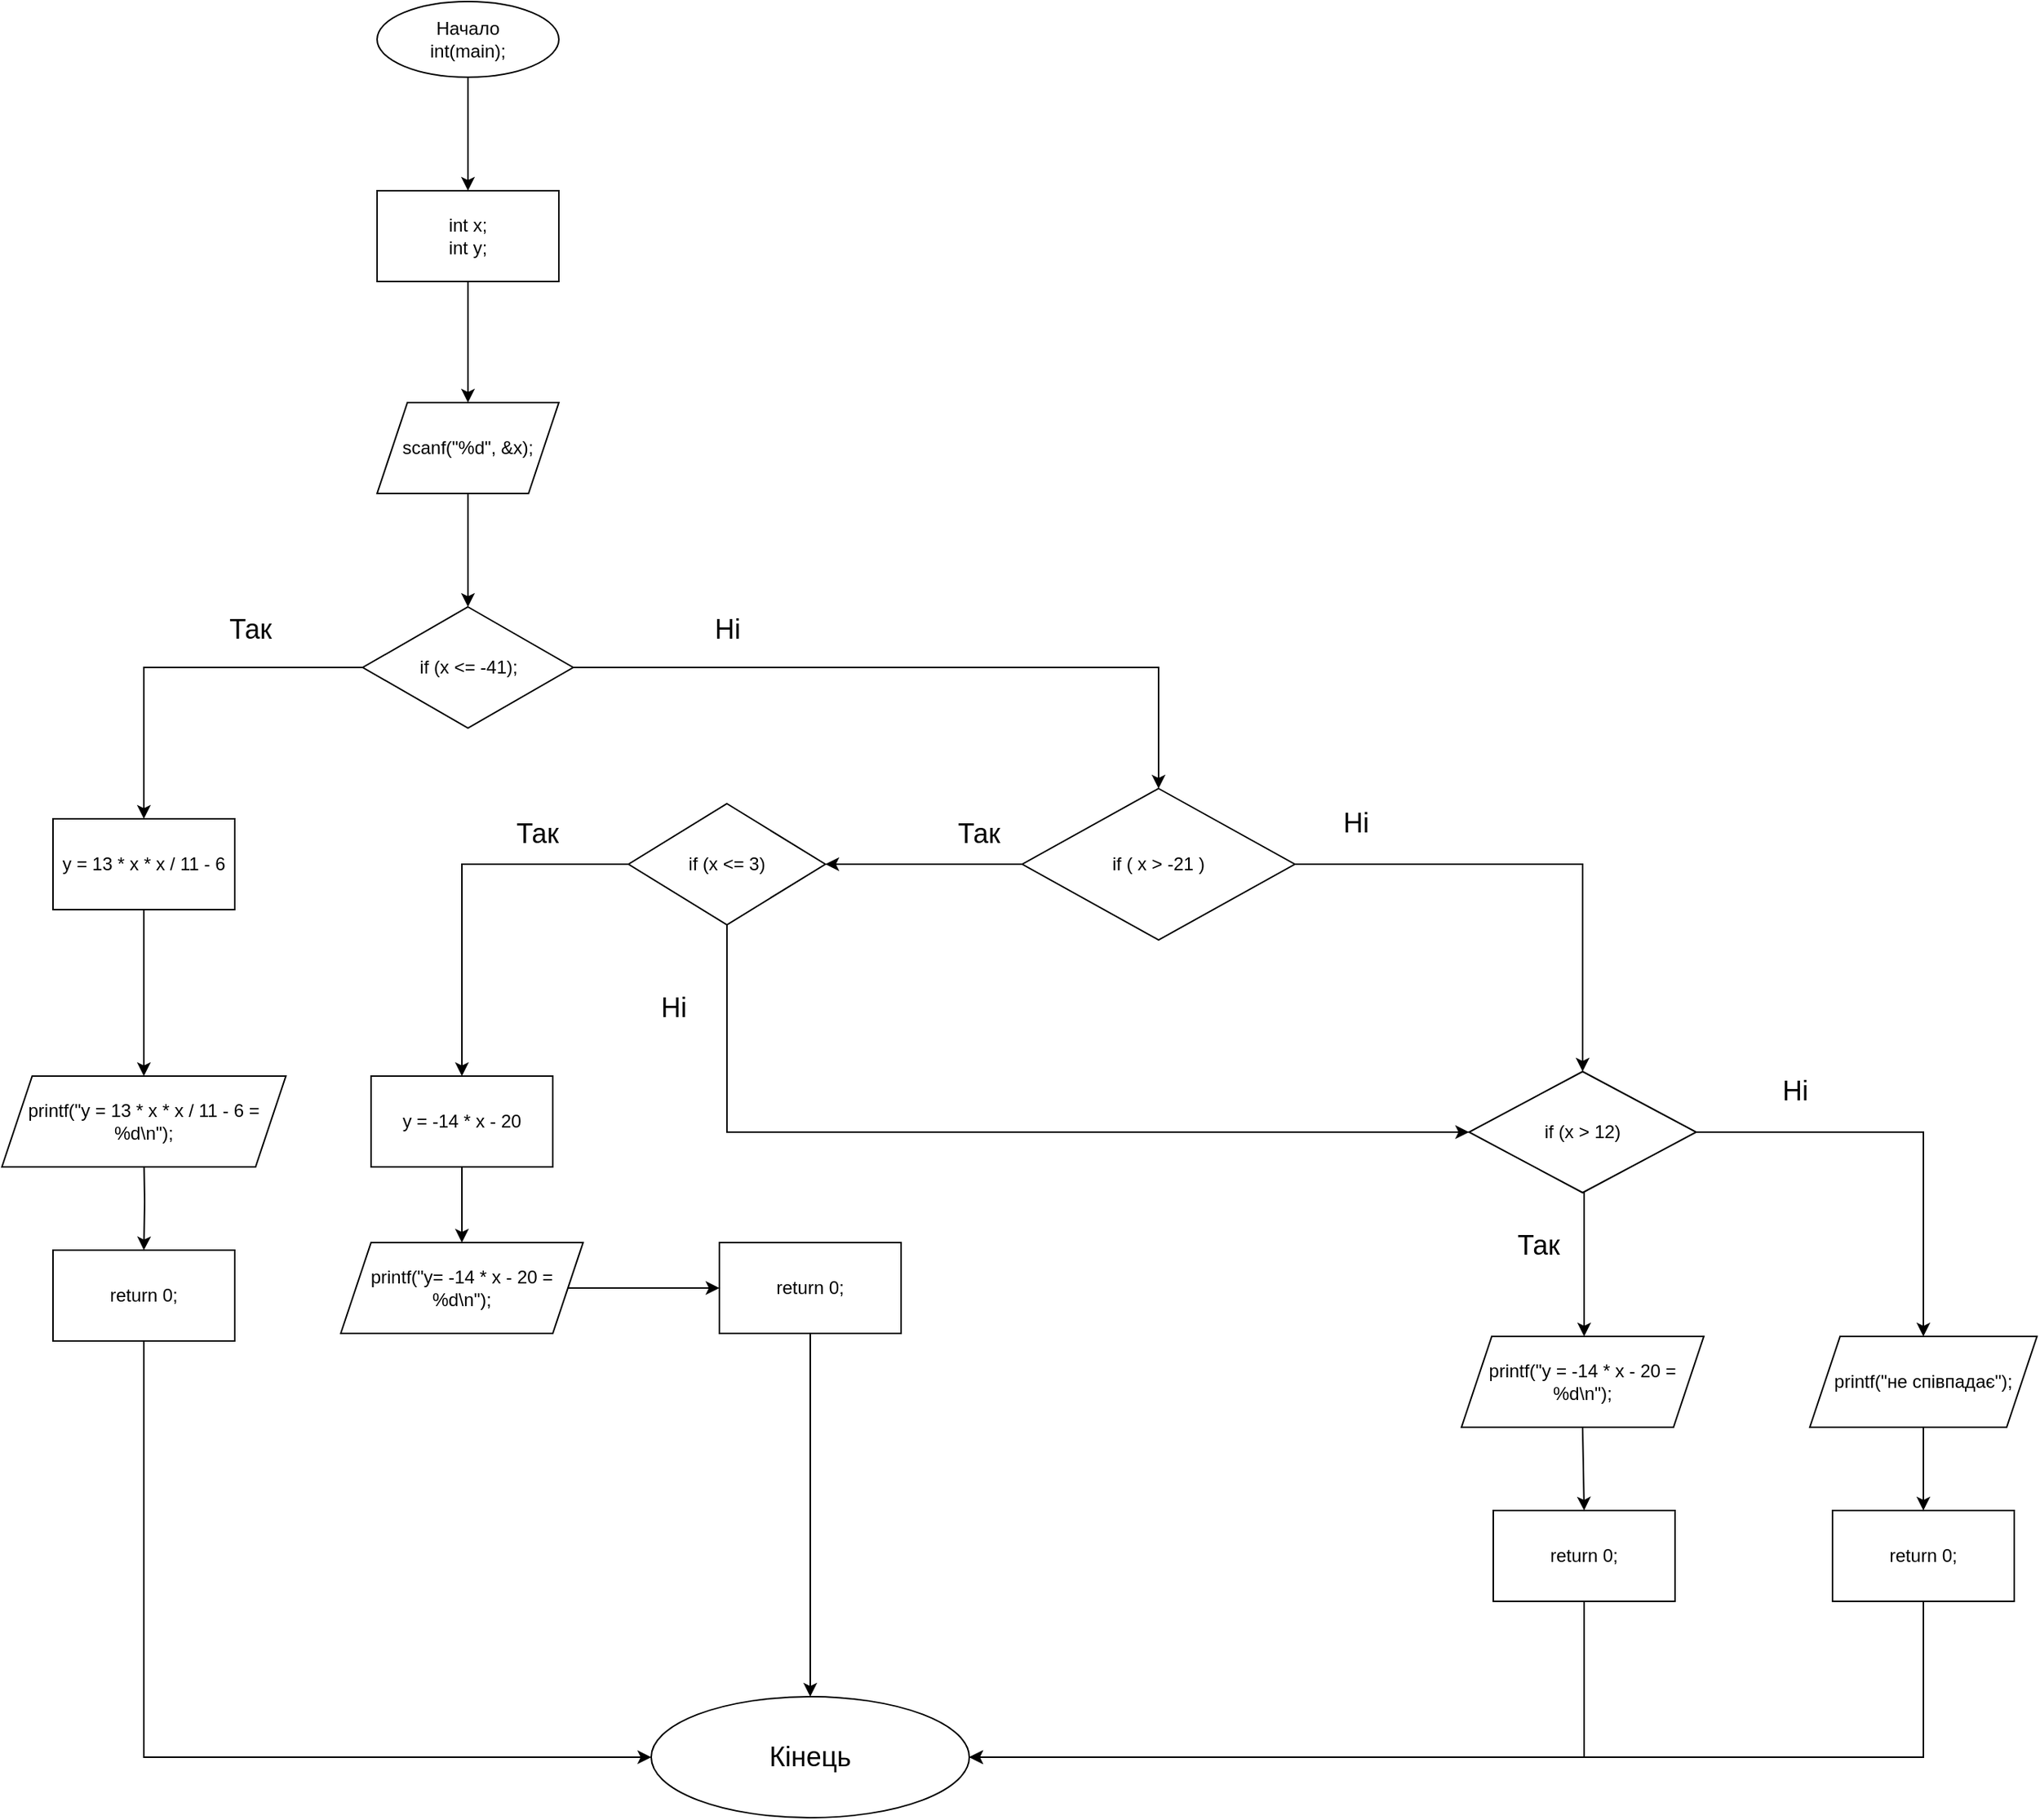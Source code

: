<mxfile version="28.2.5">
  <diagram name="Страница — 1" id="m0ZYANoeURFRTI81srfh">
    <mxGraphModel dx="2622" dy="1710" grid="1" gridSize="10" guides="1" tooltips="1" connect="1" arrows="1" fold="1" page="1" pageScale="1" pageWidth="1654" pageHeight="2336" math="0" shadow="0">
      <root>
        <mxCell id="0" />
        <mxCell id="1" parent="0" />
        <mxCell id="Rk34eifq8i1-w1Y0F80B-3" value="" style="edgeStyle=orthogonalEdgeStyle;rounded=0;orthogonalLoop=1;jettySize=auto;html=1;fontSize=12;strokeWidth=1;" parent="1" source="Rk34eifq8i1-w1Y0F80B-1" target="Rk34eifq8i1-w1Y0F80B-2" edge="1">
          <mxGeometry relative="1" as="geometry" />
        </mxCell>
        <mxCell id="Rk34eifq8i1-w1Y0F80B-1" value="&lt;div&gt;Начало&lt;/div&gt;&lt;div&gt;int(main);&lt;/div&gt;" style="ellipse;whiteSpace=wrap;html=1;fontSize=12;strokeWidth=1;" parent="1" vertex="1">
          <mxGeometry x="324" y="110" width="120" height="50" as="geometry" />
        </mxCell>
        <mxCell id="Rk34eifq8i1-w1Y0F80B-5" value="" style="edgeStyle=orthogonalEdgeStyle;rounded=0;orthogonalLoop=1;jettySize=auto;html=1;fontSize=12;strokeWidth=1;" parent="1" source="Rk34eifq8i1-w1Y0F80B-2" target="Rk34eifq8i1-w1Y0F80B-4" edge="1">
          <mxGeometry relative="1" as="geometry" />
        </mxCell>
        <mxCell id="Rk34eifq8i1-w1Y0F80B-2" value="&lt;div&gt;int x;&lt;/div&gt;int y;" style="whiteSpace=wrap;html=1;fontSize=12;strokeWidth=1;" parent="1" vertex="1">
          <mxGeometry x="324" y="235" width="120" height="60" as="geometry" />
        </mxCell>
        <mxCell id="Rk34eifq8i1-w1Y0F80B-7" value="" style="edgeStyle=orthogonalEdgeStyle;rounded=0;orthogonalLoop=1;jettySize=auto;html=1;fontSize=12;strokeWidth=1;" parent="1" source="Rk34eifq8i1-w1Y0F80B-4" target="Rk34eifq8i1-w1Y0F80B-6" edge="1">
          <mxGeometry relative="1" as="geometry" />
        </mxCell>
        <mxCell id="Rk34eifq8i1-w1Y0F80B-4" value="scanf(&quot;%d&quot;, &amp;amp;x);" style="shape=parallelogram;perimeter=parallelogramPerimeter;whiteSpace=wrap;html=1;fixedSize=1;fontSize=12;strokeWidth=1;" parent="1" vertex="1">
          <mxGeometry x="324" y="375" width="120" height="60" as="geometry" />
        </mxCell>
        <mxCell id="Rk34eifq8i1-w1Y0F80B-9" value="" style="edgeStyle=orthogonalEdgeStyle;rounded=0;orthogonalLoop=1;jettySize=auto;html=1;fontSize=12;strokeWidth=1;" parent="1" source="Rk34eifq8i1-w1Y0F80B-6" target="Rk34eifq8i1-w1Y0F80B-8" edge="1">
          <mxGeometry relative="1" as="geometry" />
        </mxCell>
        <mxCell id="Rk34eifq8i1-w1Y0F80B-12" value="" style="edgeStyle=orthogonalEdgeStyle;rounded=0;orthogonalLoop=1;jettySize=auto;html=1;fontSize=12;strokeWidth=1;" parent="1" source="Rk34eifq8i1-w1Y0F80B-6" target="Rk34eifq8i1-w1Y0F80B-11" edge="1">
          <mxGeometry relative="1" as="geometry" />
        </mxCell>
        <mxCell id="Rk34eifq8i1-w1Y0F80B-6" value="if (x &amp;lt;= -41);" style="rhombus;whiteSpace=wrap;html=1;fontSize=12;strokeWidth=1;" parent="1" vertex="1">
          <mxGeometry x="314.5" y="510" width="139" height="80" as="geometry" />
        </mxCell>
        <mxCell id="Rk34eifq8i1-w1Y0F80B-18" value="" style="edgeStyle=orthogonalEdgeStyle;rounded=0;orthogonalLoop=1;jettySize=auto;html=1;fontSize=12;strokeWidth=1;entryX=0.5;entryY=0;entryDx=0;entryDy=0;" parent="1" edge="1" target="E3NTs290Vnp_X55vzOUQ-1">
          <mxGeometry relative="1" as="geometry">
            <mxPoint x="170" y="800" as="targetPoint" />
            <mxPoint x="170" y="870" as="sourcePoint" />
          </mxGeometry>
        </mxCell>
        <mxCell id="Rk34eifq8i1-w1Y0F80B-8" value="y = 13 * x * x / 11 - 6" style="whiteSpace=wrap;html=1;fontSize=12;strokeWidth=1;" parent="1" vertex="1">
          <mxGeometry x="110" y="650" width="120" height="60" as="geometry" />
        </mxCell>
        <mxCell id="Rk34eifq8i1-w1Y0F80B-10" value="Так" style="text;html=1;align=center;verticalAlign=middle;resizable=0;points=[];autosize=1;strokeColor=none;fillColor=none;strokeWidth=1;fontSize=18;" parent="1" vertex="1">
          <mxGeometry x="215" y="505" width="50" height="40" as="geometry" />
        </mxCell>
        <mxCell id="4GgJndyw-y588jSx2vs1-4" value="" style="edgeStyle=orthogonalEdgeStyle;rounded=0;orthogonalLoop=1;jettySize=auto;html=1;fontSize=12;strokeWidth=1;" parent="1" edge="1">
          <mxGeometry relative="1" as="geometry">
            <Array as="points">
              <mxPoint x="1121" y="954" />
              <mxPoint x="1121" y="954" />
            </Array>
            <mxPoint x="1121" y="894" as="sourcePoint" />
            <mxPoint x="1121.0" y="992" as="targetPoint" />
          </mxGeometry>
        </mxCell>
        <mxCell id="E3NTs290Vnp_X55vzOUQ-11" value="" style="edgeStyle=orthogonalEdgeStyle;rounded=0;orthogonalLoop=1;jettySize=auto;html=1;" edge="1" parent="1" source="Rk34eifq8i1-w1Y0F80B-11" target="E3NTs290Vnp_X55vzOUQ-10">
          <mxGeometry relative="1" as="geometry" />
        </mxCell>
        <mxCell id="E3NTs290Vnp_X55vzOUQ-27" style="edgeStyle=orthogonalEdgeStyle;rounded=0;orthogonalLoop=1;jettySize=auto;html=1;entryX=1;entryY=0.5;entryDx=0;entryDy=0;" edge="1" parent="1" source="Rk34eifq8i1-w1Y0F80B-11" target="E3NTs290Vnp_X55vzOUQ-25">
          <mxGeometry relative="1" as="geometry" />
        </mxCell>
        <mxCell id="Rk34eifq8i1-w1Y0F80B-11" value="if ( x &amp;gt; -21 )" style="rhombus;whiteSpace=wrap;html=1;fontSize=12;strokeWidth=1;" parent="1" vertex="1">
          <mxGeometry x="750" y="630" width="180" height="100" as="geometry" />
        </mxCell>
        <mxCell id="Rk34eifq8i1-w1Y0F80B-13" value="Ні" style="text;html=1;align=center;verticalAlign=middle;resizable=0;points=[];autosize=1;strokeColor=none;fillColor=none;strokeWidth=1;fontSize=18;" parent="1" vertex="1">
          <mxGeometry x="535" y="505" width="40" height="40" as="geometry" />
        </mxCell>
        <mxCell id="4GgJndyw-y588jSx2vs1-2" value="" style="edgeStyle=orthogonalEdgeStyle;rounded=0;orthogonalLoop=1;jettySize=auto;html=1;fontSize=12;strokeWidth=1;" parent="1" source="Rk34eifq8i1-w1Y0F80B-22" target="4GgJndyw-y588jSx2vs1-1" edge="1">
          <mxGeometry relative="1" as="geometry" />
        </mxCell>
        <mxCell id="Rk34eifq8i1-w1Y0F80B-22" value="y = -14 * x - 20" style="whiteSpace=wrap;html=1;fontSize=12;strokeWidth=1;" parent="1" vertex="1">
          <mxGeometry x="320" y="820" width="120" height="60" as="geometry" />
        </mxCell>
        <mxCell id="Rk34eifq8i1-w1Y0F80B-24" value="&lt;div&gt;Так&lt;/div&gt;" style="text;html=1;align=center;verticalAlign=middle;resizable=0;points=[];autosize=1;strokeColor=none;fillColor=none;fontSize=18;strokeWidth=1;" parent="1" vertex="1">
          <mxGeometry x="696" y="640" width="50" height="40" as="geometry" />
        </mxCell>
        <mxCell id="E3NTs290Vnp_X55vzOUQ-9" style="edgeStyle=orthogonalEdgeStyle;rounded=0;orthogonalLoop=1;jettySize=auto;html=1;" edge="1" parent="1" source="4GgJndyw-y588jSx2vs1-1" target="E3NTs290Vnp_X55vzOUQ-8">
          <mxGeometry relative="1" as="geometry" />
        </mxCell>
        <mxCell id="4GgJndyw-y588jSx2vs1-1" value="printf(&quot;y= -14 * x - 20 = %d\n&quot;);" style="shape=parallelogram;perimeter=parallelogramPerimeter;whiteSpace=wrap;html=1;fixedSize=1;fontSize=12;strokeWidth=1;" parent="1" vertex="1">
          <mxGeometry x="300" y="930" width="160" height="60" as="geometry" />
        </mxCell>
        <mxCell id="E3NTs290Vnp_X55vzOUQ-6" value="" style="edgeStyle=orthogonalEdgeStyle;rounded=0;orthogonalLoop=1;jettySize=auto;html=1;" edge="1" parent="1" target="E3NTs290Vnp_X55vzOUQ-5">
          <mxGeometry relative="1" as="geometry">
            <mxPoint x="1120" y="1052" as="sourcePoint" />
          </mxGeometry>
        </mxCell>
        <mxCell id="4GgJndyw-y588jSx2vs1-5" value="Ні" style="text;html=1;align=center;verticalAlign=middle;resizable=0;points=[];autosize=1;strokeColor=none;fillColor=none;fontSize=18;strokeWidth=1;" parent="1" vertex="1">
          <mxGeometry x="950" y="633" width="40" height="40" as="geometry" />
        </mxCell>
        <mxCell id="4GgJndyw-y588jSx2vs1-16" style="edgeStyle=orthogonalEdgeStyle;rounded=0;orthogonalLoop=1;jettySize=auto;html=1;exitX=0.5;exitY=1;exitDx=0;exitDy=0;" parent="1" source="4GgJndyw-y588jSx2vs1-1" target="4GgJndyw-y588jSx2vs1-1" edge="1">
          <mxGeometry relative="1" as="geometry" />
        </mxCell>
        <mxCell id="E3NTs290Vnp_X55vzOUQ-38" style="edgeStyle=orthogonalEdgeStyle;rounded=0;orthogonalLoop=1;jettySize=auto;html=1;entryX=0;entryY=0.5;entryDx=0;entryDy=0;" edge="1" parent="1" source="E3NTs290Vnp_X55vzOUQ-1" target="E3NTs290Vnp_X55vzOUQ-35">
          <mxGeometry relative="1" as="geometry">
            <mxPoint x="170" y="1280" as="targetPoint" />
            <Array as="points">
              <mxPoint x="170" y="1270" />
            </Array>
          </mxGeometry>
        </mxCell>
        <mxCell id="E3NTs290Vnp_X55vzOUQ-1" value="return 0;" style="rounded=0;whiteSpace=wrap;html=1;" vertex="1" parent="1">
          <mxGeometry x="110" y="935" width="120" height="60" as="geometry" />
        </mxCell>
        <mxCell id="E3NTs290Vnp_X55vzOUQ-36" style="edgeStyle=orthogonalEdgeStyle;rounded=0;orthogonalLoop=1;jettySize=auto;html=1;" edge="1" parent="1" source="E3NTs290Vnp_X55vzOUQ-5" target="E3NTs290Vnp_X55vzOUQ-35">
          <mxGeometry relative="1" as="geometry">
            <mxPoint x="720" y="1137" as="targetPoint" />
            <Array as="points">
              <mxPoint x="1121" y="1270" />
            </Array>
          </mxGeometry>
        </mxCell>
        <mxCell id="E3NTs290Vnp_X55vzOUQ-5" value="return 0;" style="whiteSpace=wrap;html=1;strokeWidth=1;" vertex="1" parent="1">
          <mxGeometry x="1061" y="1107" width="120" height="60" as="geometry" />
        </mxCell>
        <mxCell id="E3NTs290Vnp_X55vzOUQ-7" value="" style="edgeStyle=orthogonalEdgeStyle;rounded=0;orthogonalLoop=1;jettySize=auto;html=1;fontSize=12;strokeWidth=1;entryX=0.5;entryY=0;entryDx=0;entryDy=0;" edge="1" parent="1" source="Rk34eifq8i1-w1Y0F80B-8">
          <mxGeometry relative="1" as="geometry">
            <mxPoint x="170" y="820" as="targetPoint" />
            <mxPoint x="170" y="710" as="sourcePoint" />
          </mxGeometry>
        </mxCell>
        <mxCell id="E3NTs290Vnp_X55vzOUQ-37" style="edgeStyle=orthogonalEdgeStyle;rounded=0;orthogonalLoop=1;jettySize=auto;html=1;entryX=0.5;entryY=0;entryDx=0;entryDy=0;" edge="1" parent="1" source="E3NTs290Vnp_X55vzOUQ-8" target="E3NTs290Vnp_X55vzOUQ-35">
          <mxGeometry relative="1" as="geometry" />
        </mxCell>
        <mxCell id="E3NTs290Vnp_X55vzOUQ-8" value="return 0;" style="rounded=0;whiteSpace=wrap;html=1;" vertex="1" parent="1">
          <mxGeometry x="550" y="930" width="120" height="60" as="geometry" />
        </mxCell>
        <mxCell id="E3NTs290Vnp_X55vzOUQ-22" value="" style="edgeStyle=orthogonalEdgeStyle;rounded=0;orthogonalLoop=1;jettySize=auto;html=1;" edge="1" parent="1" source="E3NTs290Vnp_X55vzOUQ-10" target="E3NTs290Vnp_X55vzOUQ-21">
          <mxGeometry relative="1" as="geometry" />
        </mxCell>
        <mxCell id="E3NTs290Vnp_X55vzOUQ-10" value="if (x &amp;gt; 12)" style="rhombus;whiteSpace=wrap;html=1;" vertex="1" parent="1">
          <mxGeometry x="1045" y="817" width="150" height="80" as="geometry" />
        </mxCell>
        <mxCell id="E3NTs290Vnp_X55vzOUQ-13" value="Так" style="text;html=1;align=center;verticalAlign=middle;whiteSpace=wrap;rounded=0;fontSize=18;" vertex="1" parent="1">
          <mxGeometry x="1061" y="917" width="60" height="30" as="geometry" />
        </mxCell>
        <mxCell id="E3NTs290Vnp_X55vzOUQ-14" value="Ні" style="text;html=1;align=center;verticalAlign=middle;resizable=0;points=[];autosize=1;strokeColor=none;fillColor=none;fontSize=18;" vertex="1" parent="1">
          <mxGeometry x="1240" y="810" width="40" height="40" as="geometry" />
        </mxCell>
        <mxCell id="E3NTs290Vnp_X55vzOUQ-39" style="edgeStyle=orthogonalEdgeStyle;rounded=0;orthogonalLoop=1;jettySize=auto;html=1;entryX=1;entryY=0.5;entryDx=0;entryDy=0;" edge="1" parent="1" source="E3NTs290Vnp_X55vzOUQ-17" target="E3NTs290Vnp_X55vzOUQ-35">
          <mxGeometry relative="1" as="geometry">
            <mxPoint x="730" y="1270" as="targetPoint" />
            <Array as="points">
              <mxPoint x="1345" y="1270" />
            </Array>
          </mxGeometry>
        </mxCell>
        <mxCell id="E3NTs290Vnp_X55vzOUQ-17" value="return 0;" style="whiteSpace=wrap;html=1;rounded=0;" vertex="1" parent="1">
          <mxGeometry x="1285" y="1107" width="120" height="60" as="geometry" />
        </mxCell>
        <mxCell id="E3NTs290Vnp_X55vzOUQ-19" value="printf(&quot;y = 13 * x * x / 11 - 6 = %d\n&quot;);" style="shape=parallelogram;perimeter=parallelogramPerimeter;whiteSpace=wrap;html=1;fixedSize=1;" vertex="1" parent="1">
          <mxGeometry x="76.25" y="820" width="187.5" height="60" as="geometry" />
        </mxCell>
        <mxCell id="E3NTs290Vnp_X55vzOUQ-20" value="printf(&quot;y = -14 * x - 20 = %d\n&quot;);" style="shape=parallelogram;perimeter=parallelogramPerimeter;whiteSpace=wrap;html=1;fixedSize=1;" vertex="1" parent="1">
          <mxGeometry x="1040" y="992" width="160" height="60" as="geometry" />
        </mxCell>
        <mxCell id="E3NTs290Vnp_X55vzOUQ-23" value="" style="edgeStyle=orthogonalEdgeStyle;rounded=0;orthogonalLoop=1;jettySize=auto;html=1;" edge="1" parent="1" source="E3NTs290Vnp_X55vzOUQ-21" target="E3NTs290Vnp_X55vzOUQ-17">
          <mxGeometry relative="1" as="geometry" />
        </mxCell>
        <mxCell id="E3NTs290Vnp_X55vzOUQ-21" value="printf(&quot;не співпадає&quot;);" style="shape=parallelogram;perimeter=parallelogramPerimeter;whiteSpace=wrap;html=1;fixedSize=1;" vertex="1" parent="1">
          <mxGeometry x="1270" y="992" width="150" height="60" as="geometry" />
        </mxCell>
        <mxCell id="E3NTs290Vnp_X55vzOUQ-28" style="edgeStyle=orthogonalEdgeStyle;rounded=0;orthogonalLoop=1;jettySize=auto;html=1;entryX=0.5;entryY=0;entryDx=0;entryDy=0;" edge="1" parent="1" source="E3NTs290Vnp_X55vzOUQ-25" target="Rk34eifq8i1-w1Y0F80B-22">
          <mxGeometry relative="1" as="geometry" />
        </mxCell>
        <mxCell id="E3NTs290Vnp_X55vzOUQ-33" value="" style="edgeStyle=orthogonalEdgeStyle;rounded=0;orthogonalLoop=1;jettySize=auto;html=1;entryX=0;entryY=0.5;entryDx=0;entryDy=0;" edge="1" parent="1" source="E3NTs290Vnp_X55vzOUQ-25" target="E3NTs290Vnp_X55vzOUQ-10">
          <mxGeometry relative="1" as="geometry">
            <mxPoint x="561" y="860" as="targetPoint" />
            <Array as="points">
              <mxPoint x="555" y="857" />
            </Array>
          </mxGeometry>
        </mxCell>
        <mxCell id="E3NTs290Vnp_X55vzOUQ-25" value="if (x &amp;lt;= 3)" style="rhombus;whiteSpace=wrap;html=1;" vertex="1" parent="1">
          <mxGeometry x="490" y="640" width="130" height="80" as="geometry" />
        </mxCell>
        <mxCell id="E3NTs290Vnp_X55vzOUQ-29" value="Так" style="text;html=1;align=center;verticalAlign=middle;whiteSpace=wrap;rounded=0;fontSize=18;" vertex="1" parent="1">
          <mxGeometry x="400" y="645" width="60" height="30" as="geometry" />
        </mxCell>
        <mxCell id="E3NTs290Vnp_X55vzOUQ-34" value="&lt;div&gt;Ні&lt;/div&gt;" style="text;html=1;align=center;verticalAlign=middle;whiteSpace=wrap;rounded=0;fontSize=18;" vertex="1" parent="1">
          <mxGeometry x="490" y="760" width="60" height="30" as="geometry" />
        </mxCell>
        <mxCell id="E3NTs290Vnp_X55vzOUQ-35" value="Кінець" style="ellipse;whiteSpace=wrap;html=1;fontSize=18;" vertex="1" parent="1">
          <mxGeometry x="505" y="1230" width="210" height="80" as="geometry" />
        </mxCell>
      </root>
    </mxGraphModel>
  </diagram>
</mxfile>
